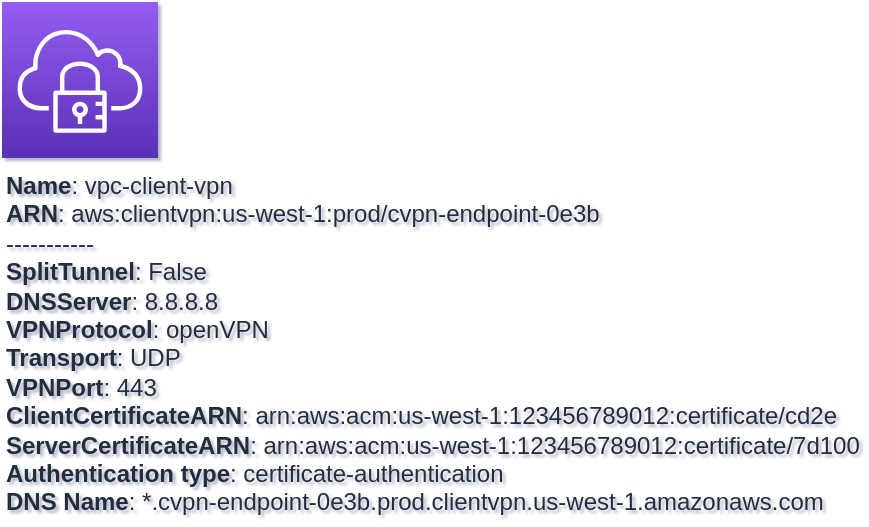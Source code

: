 <mxfile type="MultiCloud">
	<diagram id="diagram_1" name="AWS components">
		<mxGraphModel dx="1015" dy="661" grid="1" gridSize="10" guides="1" tooltips="1" connect="1" arrows="1" fold="1" page="1" pageScale="1" pageWidth="850" pageHeight="1100" math="0" shadow="1">
			<root>
				<mxCell id="0"/>
				<mxCell id="1" parent="0"/>
				<mxCell id="vertex:client_vpn:aws:clientvpn:us-west-1:prod/cvpn-endpoint-0e3b" value="&lt;b&gt;Name&lt;/b&gt;: vpc-client-vpn&lt;BR&gt;&lt;b&gt;ARN&lt;/b&gt;: aws:clientvpn:us-west-1:prod/cvpn-endpoint-0e3b&lt;BR&gt;-----------&lt;BR&gt;&lt;b&gt;SplitTunnel&lt;/b&gt;: False&lt;BR&gt;&lt;b&gt;DNSServer&lt;/b&gt;: 8.8.8.8&lt;BR&gt;&lt;b&gt;VPNProtocol&lt;/b&gt;: openVPN&lt;BR&gt;&lt;b&gt;Transport&lt;/b&gt;: UDP&lt;BR&gt;&lt;b&gt;VPNPort&lt;/b&gt;: 443&lt;BR&gt;&lt;b&gt;ClientCertificateARN&lt;/b&gt;: arn:aws:acm:us-west-1:123456789012:certificate/cd2e&lt;BR&gt;&lt;b&gt;ServerCertificateARN&lt;/b&gt;: arn:aws:acm:us-west-1:123456789012:certificate/7d100&lt;BR&gt;&lt;b&gt;Authentication type&lt;/b&gt;: certificate-authentication&lt;BR&gt;&lt;b&gt;DNS Name&lt;/b&gt;: *.cvpn-endpoint-0e3b.prod.clientvpn.us-west-1.amazonaws.com" style="sketch=0;outlineConnect=0;fontColor=#232F3E;gradientColor=#945DF2;gradientDirection=north;fillColor=#5A30B5;strokeColor=#ffffff;dashed=0;verticalLabelPosition=bottom;verticalAlign=top;align=left;html=1;fontSize=12;fontStyle=0;aspect=fixed;shape=mxgraph.aws4.resourceIcon;resIcon=mxgraph.aws4.client_vpn;" parent="1" vertex="1">
					<mxGeometry width="78" height="78" as="geometry"/>
				</mxCell>
			</root>
		</mxGraphModel>
	</diagram>
</mxfile>